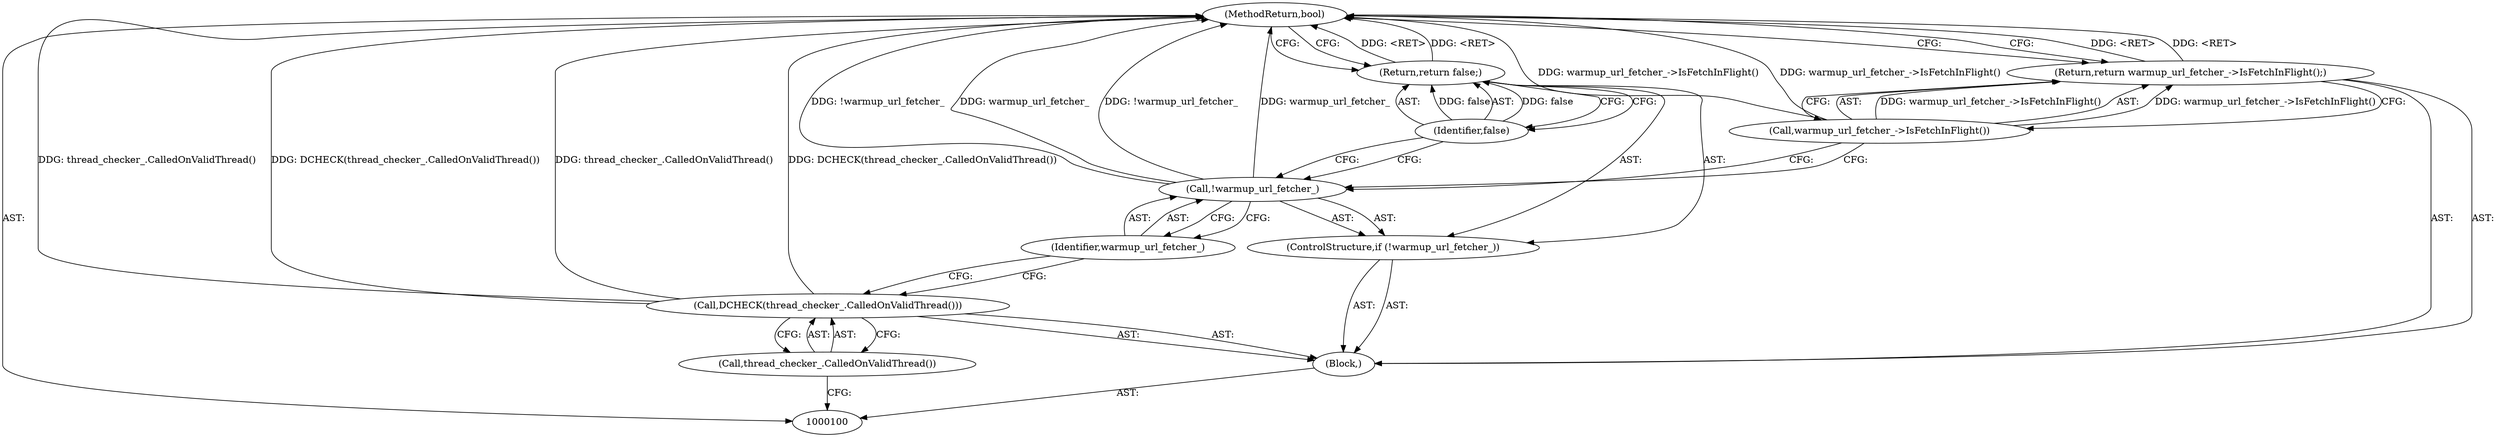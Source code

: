 digraph "0_Chrome_69b4b9ef7455753b12c3efe4eec71647e6fb1da1_2" {
"1000111" [label="(MethodReturn,bool)"];
"1000101" [label="(Block,)"];
"1000103" [label="(Call,thread_checker_.CalledOnValidThread())"];
"1000102" [label="(Call,DCHECK(thread_checker_.CalledOnValidThread()))"];
"1000104" [label="(ControlStructure,if (!warmup_url_fetcher_))"];
"1000105" [label="(Call,!warmup_url_fetcher_)"];
"1000106" [label="(Identifier,warmup_url_fetcher_)"];
"1000108" [label="(Identifier,false)"];
"1000107" [label="(Return,return false;)"];
"1000110" [label="(Call,warmup_url_fetcher_->IsFetchInFlight())"];
"1000109" [label="(Return,return warmup_url_fetcher_->IsFetchInFlight();)"];
"1000111" -> "1000100"  [label="AST: "];
"1000111" -> "1000107"  [label="CFG: "];
"1000111" -> "1000109"  [label="CFG: "];
"1000105" -> "1000111"  [label="DDG: !warmup_url_fetcher_"];
"1000105" -> "1000111"  [label="DDG: warmup_url_fetcher_"];
"1000102" -> "1000111"  [label="DDG: thread_checker_.CalledOnValidThread()"];
"1000102" -> "1000111"  [label="DDG: DCHECK(thread_checker_.CalledOnValidThread())"];
"1000110" -> "1000111"  [label="DDG: warmup_url_fetcher_->IsFetchInFlight()"];
"1000109" -> "1000111"  [label="DDG: <RET>"];
"1000107" -> "1000111"  [label="DDG: <RET>"];
"1000101" -> "1000100"  [label="AST: "];
"1000102" -> "1000101"  [label="AST: "];
"1000104" -> "1000101"  [label="AST: "];
"1000109" -> "1000101"  [label="AST: "];
"1000103" -> "1000102"  [label="AST: "];
"1000103" -> "1000100"  [label="CFG: "];
"1000102" -> "1000103"  [label="CFG: "];
"1000102" -> "1000101"  [label="AST: "];
"1000102" -> "1000103"  [label="CFG: "];
"1000103" -> "1000102"  [label="AST: "];
"1000106" -> "1000102"  [label="CFG: "];
"1000102" -> "1000111"  [label="DDG: thread_checker_.CalledOnValidThread()"];
"1000102" -> "1000111"  [label="DDG: DCHECK(thread_checker_.CalledOnValidThread())"];
"1000104" -> "1000101"  [label="AST: "];
"1000105" -> "1000104"  [label="AST: "];
"1000107" -> "1000104"  [label="AST: "];
"1000105" -> "1000104"  [label="AST: "];
"1000105" -> "1000106"  [label="CFG: "];
"1000106" -> "1000105"  [label="AST: "];
"1000108" -> "1000105"  [label="CFG: "];
"1000110" -> "1000105"  [label="CFG: "];
"1000105" -> "1000111"  [label="DDG: !warmup_url_fetcher_"];
"1000105" -> "1000111"  [label="DDG: warmup_url_fetcher_"];
"1000106" -> "1000105"  [label="AST: "];
"1000106" -> "1000102"  [label="CFG: "];
"1000105" -> "1000106"  [label="CFG: "];
"1000108" -> "1000107"  [label="AST: "];
"1000108" -> "1000105"  [label="CFG: "];
"1000107" -> "1000108"  [label="CFG: "];
"1000108" -> "1000107"  [label="DDG: false"];
"1000107" -> "1000104"  [label="AST: "];
"1000107" -> "1000108"  [label="CFG: "];
"1000108" -> "1000107"  [label="AST: "];
"1000111" -> "1000107"  [label="CFG: "];
"1000107" -> "1000111"  [label="DDG: <RET>"];
"1000108" -> "1000107"  [label="DDG: false"];
"1000110" -> "1000109"  [label="AST: "];
"1000110" -> "1000105"  [label="CFG: "];
"1000109" -> "1000110"  [label="CFG: "];
"1000110" -> "1000111"  [label="DDG: warmup_url_fetcher_->IsFetchInFlight()"];
"1000110" -> "1000109"  [label="DDG: warmup_url_fetcher_->IsFetchInFlight()"];
"1000109" -> "1000101"  [label="AST: "];
"1000109" -> "1000110"  [label="CFG: "];
"1000110" -> "1000109"  [label="AST: "];
"1000111" -> "1000109"  [label="CFG: "];
"1000109" -> "1000111"  [label="DDG: <RET>"];
"1000110" -> "1000109"  [label="DDG: warmup_url_fetcher_->IsFetchInFlight()"];
}
